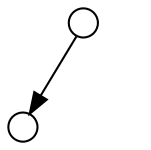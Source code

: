 digraph G {
	graph [fontname = "Helvetica"];
	node [fontname = "Helvetica",shape=circle,width=0.2];
	edge [fontname = "Helvetica"];

	5 [label=""];
	11 [label=""];

	11 -> 5;
	m11 [label="", width=0.1, style=invis];
	11 -> m11 [style=invis]
	r11 [label="", width=0.1, style=invis];
	11 -> r11 [style=invis]
	{rank=same 5 -> m11 -> r11 [style=invis]};
}
